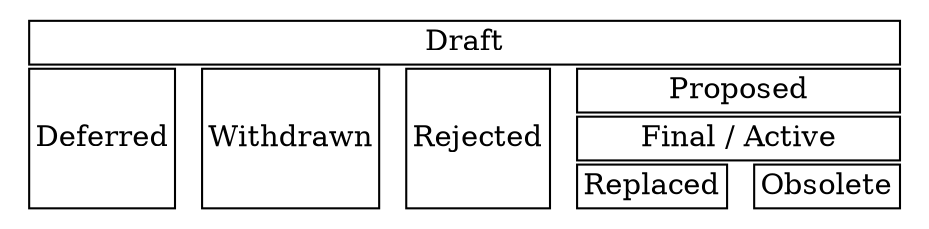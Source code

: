 /* dot proccess.gv -Tpng -o process.png */
graph {
  bgcolor = transparent;

  Single [style = filled, fillcolor = transparent, shape = none,
    label = <
      <table border="0">
        <tr>
          <td border="1" bgcolor="white" colspan="9">Draft</td>
        </tr>
        <tr>
          <td border="1" bgcolor="white" rowspan="3">Deferred</td>
          <td rowspan="3" style="invis">&nbsp;</td>
          <td border="1" bgcolor="white" rowspan="3">Withdrawn</td>
          <td rowspan="3" style="invis">&nbsp;</td>
          <td border="1" bgcolor="white" rowspan="3">Rejected</td>
          <td rowspan="3" style="invis">&nbsp;</td>
          <td border="1" bgcolor="white" colspan="3">Proposed</td>
        </tr>
        <tr>
          <td border="1" bgcolor="white" colspan="3">Final / Active</td>
        </tr>
        <tr>
          <td border="1" bgcolor="white">Replaced</td>
          <td style="invis">&nbsp;</td>
          <td border="1" bgcolor="white">Obsolete</td>
        </tr>
      </table>
    >
  ];
}
